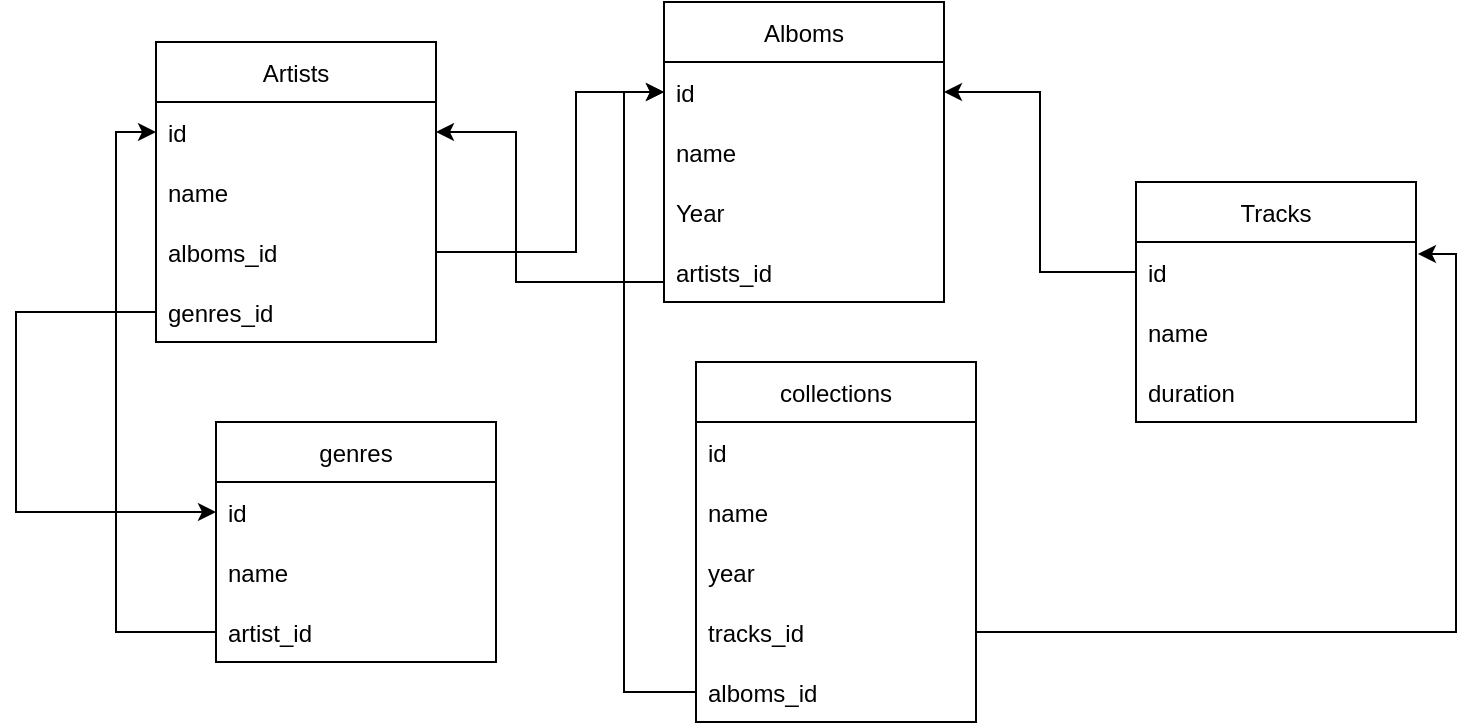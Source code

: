 <mxfile version="16.5.6" type="device"><diagram id="C5RBs43oDa-KdzZeNtuy" name="Page-1"><mxGraphModel dx="1657" dy="516" grid="1" gridSize="10" guides="1" tooltips="1" connect="1" arrows="1" fold="1" page="1" pageScale="1" pageWidth="827" pageHeight="1169" math="0" shadow="0"><root><mxCell id="WIyWlLk6GJQsqaUBKTNV-0"/><mxCell id="WIyWlLk6GJQsqaUBKTNV-1" parent="WIyWlLk6GJQsqaUBKTNV-0"/><mxCell id="DodERna_vJOuyUF_Kdsa-0" value="Alboms" style="swimlane;fontStyle=0;childLayout=stackLayout;horizontal=1;startSize=30;horizontalStack=0;resizeParent=1;resizeParentMax=0;resizeLast=0;collapsible=1;marginBottom=0;" parent="WIyWlLk6GJQsqaUBKTNV-1" vertex="1"><mxGeometry x="274" y="60" width="140" height="150" as="geometry"/></mxCell><mxCell id="DodERna_vJOuyUF_Kdsa-2" value="id" style="text;strokeColor=none;fillColor=none;align=left;verticalAlign=middle;spacingLeft=4;spacingRight=4;overflow=hidden;points=[[0,0.5],[1,0.5]];portConstraint=eastwest;rotatable=0;" parent="DodERna_vJOuyUF_Kdsa-0" vertex="1"><mxGeometry y="30" width="140" height="30" as="geometry"/></mxCell><mxCell id="DodERna_vJOuyUF_Kdsa-3" value="name" style="text;strokeColor=none;fillColor=none;align=left;verticalAlign=middle;spacingLeft=4;spacingRight=4;overflow=hidden;points=[[0,0.5],[1,0.5]];portConstraint=eastwest;rotatable=0;" parent="DodERna_vJOuyUF_Kdsa-0" vertex="1"><mxGeometry y="60" width="140" height="30" as="geometry"/></mxCell><mxCell id="DodERna_vJOuyUF_Kdsa-13" value="Year" style="text;strokeColor=none;fillColor=none;align=left;verticalAlign=middle;spacingLeft=4;spacingRight=4;overflow=hidden;points=[[0,0.5],[1,0.5]];portConstraint=eastwest;rotatable=0;" parent="DodERna_vJOuyUF_Kdsa-0" vertex="1"><mxGeometry y="90" width="140" height="30" as="geometry"/></mxCell><mxCell id="maknDPgwgaKKBfcdPP2v-18" value="artists_id" style="text;strokeColor=none;fillColor=none;align=left;verticalAlign=middle;spacingLeft=4;spacingRight=4;overflow=hidden;points=[[0,0.5],[1,0.5]];portConstraint=eastwest;rotatable=0;" parent="DodERna_vJOuyUF_Kdsa-0" vertex="1"><mxGeometry y="120" width="140" height="30" as="geometry"/></mxCell><mxCell id="DodERna_vJOuyUF_Kdsa-4" value="Artists" style="swimlane;fontStyle=0;childLayout=stackLayout;horizontal=1;startSize=30;horizontalStack=0;resizeParent=1;resizeParentMax=0;resizeLast=0;collapsible=1;marginBottom=0;" parent="WIyWlLk6GJQsqaUBKTNV-1" vertex="1"><mxGeometry x="20" y="80" width="140" height="150" as="geometry"/></mxCell><mxCell id="DodERna_vJOuyUF_Kdsa-5" value="id" style="text;strokeColor=none;fillColor=none;align=left;verticalAlign=middle;spacingLeft=4;spacingRight=4;overflow=hidden;points=[[0,0.5],[1,0.5]];portConstraint=eastwest;rotatable=0;" parent="DodERna_vJOuyUF_Kdsa-4" vertex="1"><mxGeometry y="30" width="140" height="30" as="geometry"/></mxCell><mxCell id="DodERna_vJOuyUF_Kdsa-6" value="name" style="text;strokeColor=none;fillColor=none;align=left;verticalAlign=middle;spacingLeft=4;spacingRight=4;overflow=hidden;points=[[0,0.5],[1,0.5]];portConstraint=eastwest;rotatable=0;" parent="DodERna_vJOuyUF_Kdsa-4" vertex="1"><mxGeometry y="60" width="140" height="30" as="geometry"/></mxCell><mxCell id="maknDPgwgaKKBfcdPP2v-16" value="alboms_id" style="text;strokeColor=none;fillColor=none;align=left;verticalAlign=middle;spacingLeft=4;spacingRight=4;overflow=hidden;points=[[0,0.5],[1,0.5]];portConstraint=eastwest;rotatable=0;" parent="DodERna_vJOuyUF_Kdsa-4" vertex="1"><mxGeometry y="90" width="140" height="30" as="geometry"/></mxCell><mxCell id="UrCkERcbeTe1TRZubz51-0" value="genres_id" style="text;strokeColor=none;fillColor=none;align=left;verticalAlign=middle;spacingLeft=4;spacingRight=4;overflow=hidden;points=[[0,0.5],[1,0.5]];portConstraint=eastwest;rotatable=0;" vertex="1" parent="DodERna_vJOuyUF_Kdsa-4"><mxGeometry y="120" width="140" height="30" as="geometry"/></mxCell><mxCell id="DodERna_vJOuyUF_Kdsa-9" value="Tracks" style="swimlane;fontStyle=0;childLayout=stackLayout;horizontal=1;startSize=30;horizontalStack=0;resizeParent=1;resizeParentMax=0;resizeLast=0;collapsible=1;marginBottom=0;" parent="WIyWlLk6GJQsqaUBKTNV-1" vertex="1"><mxGeometry x="510" y="150" width="140" height="120" as="geometry"/></mxCell><mxCell id="DodERna_vJOuyUF_Kdsa-16" value="id" style="text;strokeColor=none;fillColor=none;align=left;verticalAlign=middle;spacingLeft=4;spacingRight=4;overflow=hidden;points=[[0,0.5],[1,0.5]];portConstraint=eastwest;rotatable=0;" parent="DodERna_vJOuyUF_Kdsa-9" vertex="1"><mxGeometry y="30" width="140" height="30" as="geometry"/></mxCell><mxCell id="DodERna_vJOuyUF_Kdsa-11" value="name" style="text;strokeColor=none;fillColor=none;align=left;verticalAlign=middle;spacingLeft=4;spacingRight=4;overflow=hidden;points=[[0,0.5],[1,0.5]];portConstraint=eastwest;rotatable=0;" parent="DodERna_vJOuyUF_Kdsa-9" vertex="1"><mxGeometry y="60" width="140" height="30" as="geometry"/></mxCell><mxCell id="DodERna_vJOuyUF_Kdsa-12" value="duration" style="text;strokeColor=none;fillColor=none;align=left;verticalAlign=middle;spacingLeft=4;spacingRight=4;overflow=hidden;points=[[0,0.5],[1,0.5]];portConstraint=eastwest;rotatable=0;" parent="DodERna_vJOuyUF_Kdsa-9" vertex="1"><mxGeometry y="90" width="140" height="30" as="geometry"/></mxCell><mxCell id="maknDPgwgaKKBfcdPP2v-0" value="genres" style="swimlane;fontStyle=0;childLayout=stackLayout;horizontal=1;startSize=30;horizontalStack=0;resizeParent=1;resizeParentMax=0;resizeLast=0;collapsible=1;marginBottom=0;" parent="WIyWlLk6GJQsqaUBKTNV-1" vertex="1"><mxGeometry x="50" y="270" width="140" height="120" as="geometry"/></mxCell><mxCell id="maknDPgwgaKKBfcdPP2v-1" value="id" style="text;strokeColor=none;fillColor=none;align=left;verticalAlign=middle;spacingLeft=4;spacingRight=4;overflow=hidden;points=[[0,0.5],[1,0.5]];portConstraint=eastwest;rotatable=0;" parent="maknDPgwgaKKBfcdPP2v-0" vertex="1"><mxGeometry y="30" width="140" height="30" as="geometry"/></mxCell><mxCell id="maknDPgwgaKKBfcdPP2v-2" value="name" style="text;strokeColor=none;fillColor=none;align=left;verticalAlign=middle;spacingLeft=4;spacingRight=4;overflow=hidden;points=[[0,0.5],[1,0.5]];portConstraint=eastwest;rotatable=0;" parent="maknDPgwgaKKBfcdPP2v-0" vertex="1"><mxGeometry y="60" width="140" height="30" as="geometry"/></mxCell><mxCell id="maknDPgwgaKKBfcdPP2v-3" value="artist_id" style="text;strokeColor=none;fillColor=none;align=left;verticalAlign=middle;spacingLeft=4;spacingRight=4;overflow=hidden;points=[[0,0.5],[1,0.5]];portConstraint=eastwest;rotatable=0;" parent="maknDPgwgaKKBfcdPP2v-0" vertex="1"><mxGeometry y="90" width="140" height="30" as="geometry"/></mxCell><mxCell id="maknDPgwgaKKBfcdPP2v-21" style="edgeStyle=orthogonalEdgeStyle;rounded=0;orthogonalLoop=1;jettySize=auto;html=1;exitX=0;exitY=0.5;exitDx=0;exitDy=0;entryX=1;entryY=0.5;entryDx=0;entryDy=0;" parent="WIyWlLk6GJQsqaUBKTNV-1" source="DodERna_vJOuyUF_Kdsa-16" target="DodERna_vJOuyUF_Kdsa-2" edge="1"><mxGeometry relative="1" as="geometry"/></mxCell><mxCell id="maknDPgwgaKKBfcdPP2v-22" style="edgeStyle=orthogonalEdgeStyle;rounded=0;orthogonalLoop=1;jettySize=auto;html=1;exitX=1;exitY=0.5;exitDx=0;exitDy=0;entryX=0;entryY=0.5;entryDx=0;entryDy=0;" parent="WIyWlLk6GJQsqaUBKTNV-1" source="maknDPgwgaKKBfcdPP2v-16" target="DodERna_vJOuyUF_Kdsa-2" edge="1"><mxGeometry relative="1" as="geometry"><Array as="points"><mxPoint x="230" y="185"/><mxPoint x="230" y="105"/></Array></mxGeometry></mxCell><mxCell id="maknDPgwgaKKBfcdPP2v-23" style="edgeStyle=orthogonalEdgeStyle;rounded=0;orthogonalLoop=1;jettySize=auto;html=1;exitX=0;exitY=0.5;exitDx=0;exitDy=0;entryX=1;entryY=0.5;entryDx=0;entryDy=0;" parent="WIyWlLk6GJQsqaUBKTNV-1" source="maknDPgwgaKKBfcdPP2v-18" target="DodERna_vJOuyUF_Kdsa-5" edge="1"><mxGeometry relative="1" as="geometry"><Array as="points"><mxPoint x="274" y="200"/><mxPoint x="200" y="200"/><mxPoint x="200" y="125"/></Array></mxGeometry></mxCell><mxCell id="maknDPgwgaKKBfcdPP2v-24" style="edgeStyle=orthogonalEdgeStyle;rounded=0;orthogonalLoop=1;jettySize=auto;html=1;exitX=0;exitY=0.5;exitDx=0;exitDy=0;entryX=0;entryY=0.5;entryDx=0;entryDy=0;" parent="WIyWlLk6GJQsqaUBKTNV-1" source="maknDPgwgaKKBfcdPP2v-3" target="DodERna_vJOuyUF_Kdsa-5" edge="1"><mxGeometry relative="1" as="geometry"/></mxCell><mxCell id="maknDPgwgaKKBfcdPP2v-25" value="collections" style="swimlane;fontStyle=0;childLayout=stackLayout;horizontal=1;startSize=30;horizontalStack=0;resizeParent=1;resizeParentMax=0;resizeLast=0;collapsible=1;marginBottom=0;" parent="WIyWlLk6GJQsqaUBKTNV-1" vertex="1"><mxGeometry x="290" y="240" width="140" height="180" as="geometry"/></mxCell><mxCell id="maknDPgwgaKKBfcdPP2v-26" value="id" style="text;strokeColor=none;fillColor=none;align=left;verticalAlign=middle;spacingLeft=4;spacingRight=4;overflow=hidden;points=[[0,0.5],[1,0.5]];portConstraint=eastwest;rotatable=0;" parent="maknDPgwgaKKBfcdPP2v-25" vertex="1"><mxGeometry y="30" width="140" height="30" as="geometry"/></mxCell><mxCell id="maknDPgwgaKKBfcdPP2v-27" value="name" style="text;strokeColor=none;fillColor=none;align=left;verticalAlign=middle;spacingLeft=4;spacingRight=4;overflow=hidden;points=[[0,0.5],[1,0.5]];portConstraint=eastwest;rotatable=0;" parent="maknDPgwgaKKBfcdPP2v-25" vertex="1"><mxGeometry y="60" width="140" height="30" as="geometry"/></mxCell><mxCell id="maknDPgwgaKKBfcdPP2v-28" value="year" style="text;strokeColor=none;fillColor=none;align=left;verticalAlign=middle;spacingLeft=4;spacingRight=4;overflow=hidden;points=[[0,0.5],[1,0.5]];portConstraint=eastwest;rotatable=0;" parent="maknDPgwgaKKBfcdPP2v-25" vertex="1"><mxGeometry y="90" width="140" height="30" as="geometry"/></mxCell><mxCell id="maknDPgwgaKKBfcdPP2v-29" value="tracks_id" style="text;strokeColor=none;fillColor=none;align=left;verticalAlign=middle;spacingLeft=4;spacingRight=4;overflow=hidden;points=[[0,0.5],[1,0.5]];portConstraint=eastwest;rotatable=0;" parent="maknDPgwgaKKBfcdPP2v-25" vertex="1"><mxGeometry y="120" width="140" height="30" as="geometry"/></mxCell><mxCell id="maknDPgwgaKKBfcdPP2v-30" value="alboms_id" style="text;strokeColor=none;fillColor=none;align=left;verticalAlign=middle;spacingLeft=4;spacingRight=4;overflow=hidden;points=[[0,0.5],[1,0.5]];portConstraint=eastwest;rotatable=0;" parent="maknDPgwgaKKBfcdPP2v-25" vertex="1"><mxGeometry y="150" width="140" height="30" as="geometry"/></mxCell><mxCell id="maknDPgwgaKKBfcdPP2v-34" style="edgeStyle=orthogonalEdgeStyle;rounded=0;orthogonalLoop=1;jettySize=auto;html=1;exitX=1;exitY=0.5;exitDx=0;exitDy=0;entryX=1.007;entryY=0.2;entryDx=0;entryDy=0;entryPerimeter=0;" parent="WIyWlLk6GJQsqaUBKTNV-1" source="maknDPgwgaKKBfcdPP2v-29" target="DodERna_vJOuyUF_Kdsa-16" edge="1"><mxGeometry relative="1" as="geometry"/></mxCell><mxCell id="maknDPgwgaKKBfcdPP2v-35" style="edgeStyle=orthogonalEdgeStyle;rounded=0;orthogonalLoop=1;jettySize=auto;html=1;exitX=0;exitY=0.5;exitDx=0;exitDy=0;entryX=0;entryY=0.5;entryDx=0;entryDy=0;" parent="WIyWlLk6GJQsqaUBKTNV-1" source="maknDPgwgaKKBfcdPP2v-30" target="DodERna_vJOuyUF_Kdsa-2" edge="1"><mxGeometry relative="1" as="geometry"/></mxCell><mxCell id="UrCkERcbeTe1TRZubz51-1" style="edgeStyle=orthogonalEdgeStyle;rounded=0;orthogonalLoop=1;jettySize=auto;html=1;exitX=0;exitY=0.5;exitDx=0;exitDy=0;entryX=0;entryY=0.5;entryDx=0;entryDy=0;" edge="1" parent="WIyWlLk6GJQsqaUBKTNV-1" source="UrCkERcbeTe1TRZubz51-0" target="maknDPgwgaKKBfcdPP2v-1"><mxGeometry relative="1" as="geometry"><Array as="points"><mxPoint x="-50" y="215"/><mxPoint x="-50" y="315"/></Array></mxGeometry></mxCell></root></mxGraphModel></diagram></mxfile>
